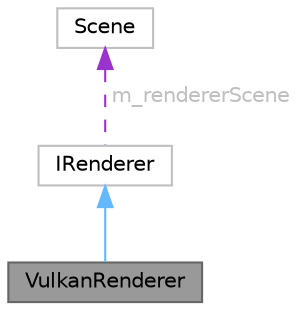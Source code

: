 digraph "VulkanRenderer"
{
 // LATEX_PDF_SIZE
  bgcolor="transparent";
  edge [fontname=Helvetica,fontsize=10,labelfontname=Helvetica,labelfontsize=10];
  node [fontname=Helvetica,fontsize=10,shape=box,height=0.2,width=0.4];
  Node1 [id="Node000001",label="VulkanRenderer",height=0.2,width=0.4,color="gray40", fillcolor="grey60", style="filled", fontcolor="black",tooltip=" "];
  Node2 -> Node1 [id="edge1_Node000001_Node000002",dir="back",color="steelblue1",style="solid",tooltip=" "];
  Node2 [id="Node000002",label="IRenderer",height=0.2,width=0.4,color="grey75", fillcolor="white", style="filled",URL="$class_i_renderer.html",tooltip=" "];
  Node3 -> Node2 [id="edge2_Node000002_Node000003",dir="back",color="darkorchid3",style="dashed",tooltip=" ",label=" m_rendererScene",fontcolor="grey" ];
  Node3 [id="Node000003",label="Scene",height=0.2,width=0.4,color="grey75", fillcolor="white", style="filled",URL="$class_scene.html",tooltip=" "];
}
